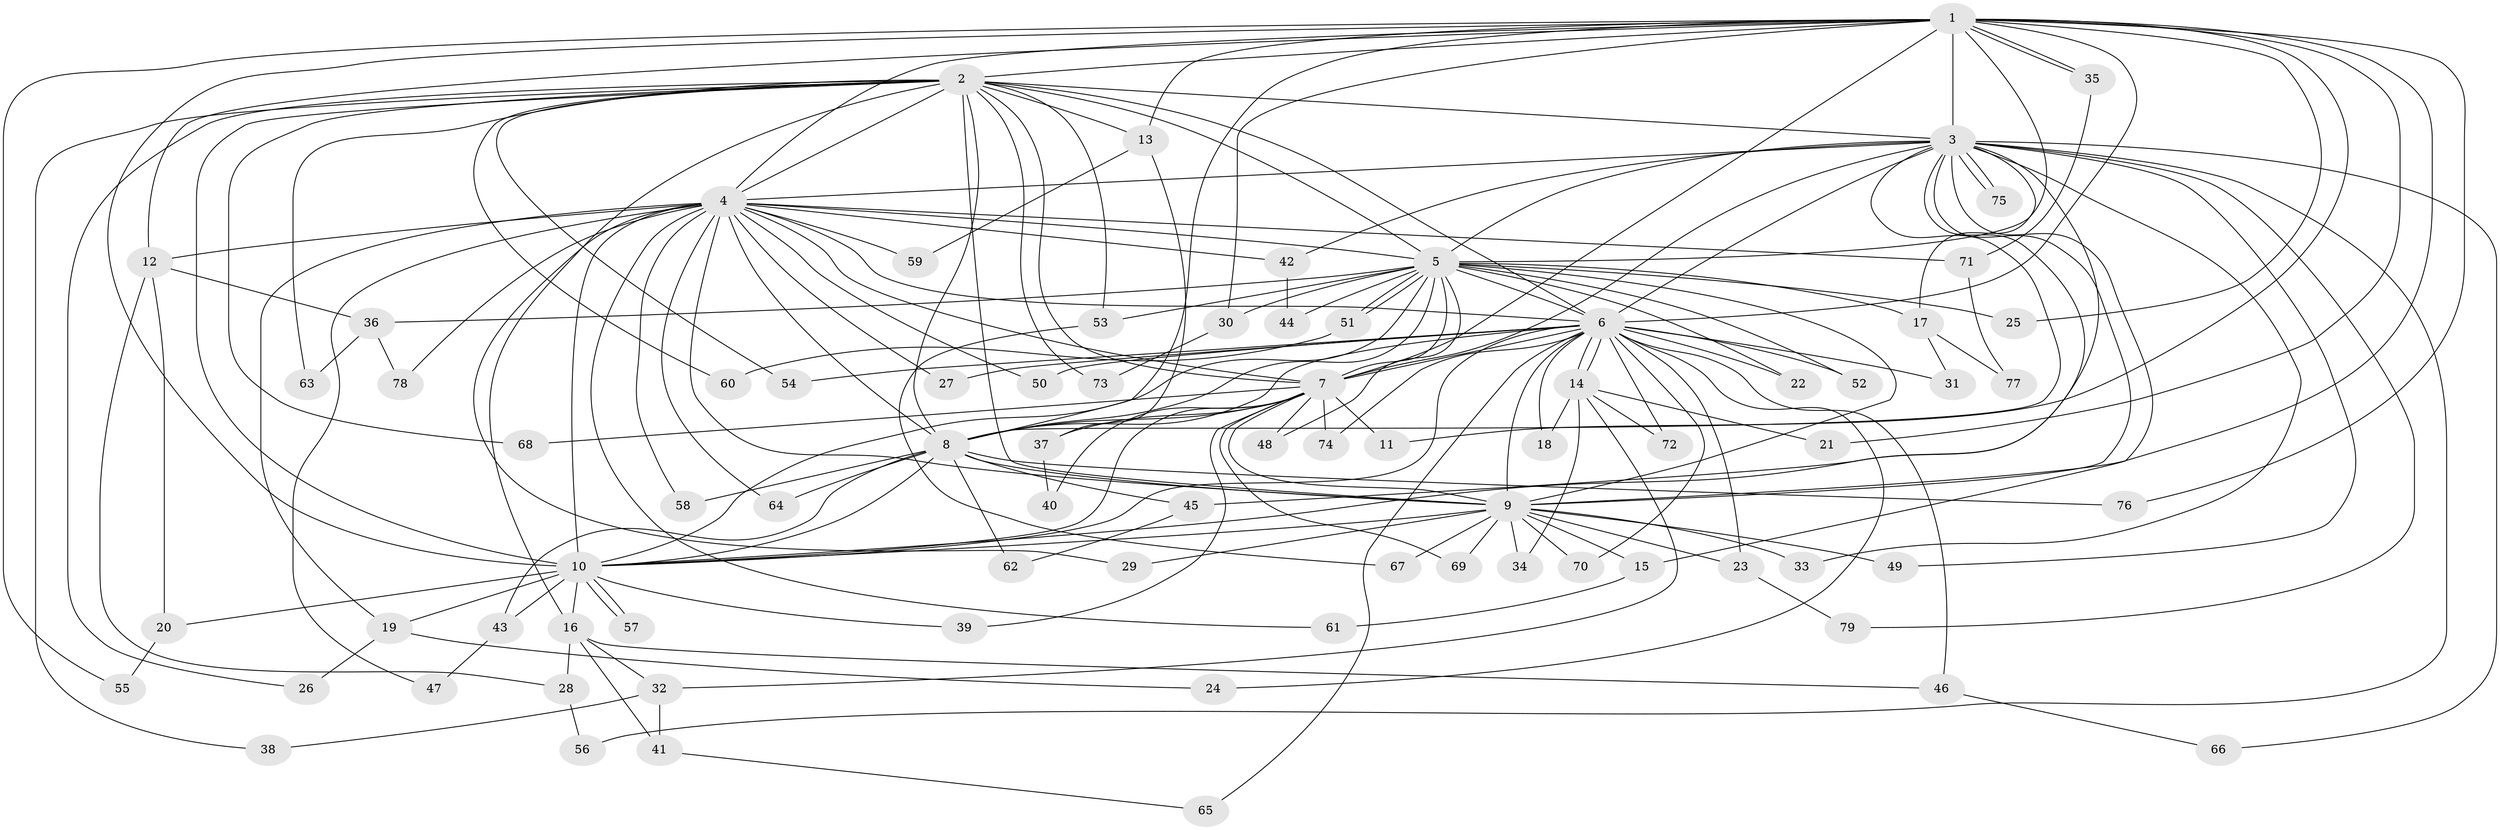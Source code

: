// Generated by graph-tools (version 1.1) at 2025/14/03/09/25 04:14:02]
// undirected, 79 vertices, 183 edges
graph export_dot {
graph [start="1"]
  node [color=gray90,style=filled];
  1;
  2;
  3;
  4;
  5;
  6;
  7;
  8;
  9;
  10;
  11;
  12;
  13;
  14;
  15;
  16;
  17;
  18;
  19;
  20;
  21;
  22;
  23;
  24;
  25;
  26;
  27;
  28;
  29;
  30;
  31;
  32;
  33;
  34;
  35;
  36;
  37;
  38;
  39;
  40;
  41;
  42;
  43;
  44;
  45;
  46;
  47;
  48;
  49;
  50;
  51;
  52;
  53;
  54;
  55;
  56;
  57;
  58;
  59;
  60;
  61;
  62;
  63;
  64;
  65;
  66;
  67;
  68;
  69;
  70;
  71;
  72;
  73;
  74;
  75;
  76;
  77;
  78;
  79;
  1 -- 2;
  1 -- 3;
  1 -- 4;
  1 -- 5;
  1 -- 6;
  1 -- 7;
  1 -- 8;
  1 -- 9;
  1 -- 10;
  1 -- 11;
  1 -- 12;
  1 -- 13;
  1 -- 21;
  1 -- 25;
  1 -- 30;
  1 -- 35;
  1 -- 35;
  1 -- 55;
  1 -- 76;
  2 -- 3;
  2 -- 4;
  2 -- 5;
  2 -- 6;
  2 -- 7;
  2 -- 8;
  2 -- 9;
  2 -- 10;
  2 -- 13;
  2 -- 16;
  2 -- 26;
  2 -- 38;
  2 -- 53;
  2 -- 54;
  2 -- 60;
  2 -- 63;
  2 -- 68;
  2 -- 73;
  3 -- 4;
  3 -- 5;
  3 -- 6;
  3 -- 7;
  3 -- 8;
  3 -- 9;
  3 -- 10;
  3 -- 15;
  3 -- 17;
  3 -- 33;
  3 -- 42;
  3 -- 45;
  3 -- 49;
  3 -- 56;
  3 -- 66;
  3 -- 75;
  3 -- 75;
  3 -- 79;
  4 -- 5;
  4 -- 6;
  4 -- 7;
  4 -- 8;
  4 -- 9;
  4 -- 10;
  4 -- 12;
  4 -- 19;
  4 -- 27;
  4 -- 29;
  4 -- 42;
  4 -- 47;
  4 -- 50;
  4 -- 58;
  4 -- 59;
  4 -- 61;
  4 -- 64;
  4 -- 71;
  4 -- 78;
  5 -- 6;
  5 -- 7;
  5 -- 8;
  5 -- 9;
  5 -- 10;
  5 -- 17;
  5 -- 22;
  5 -- 25;
  5 -- 30;
  5 -- 36;
  5 -- 44;
  5 -- 48;
  5 -- 51;
  5 -- 51;
  5 -- 52;
  5 -- 53;
  6 -- 7;
  6 -- 8;
  6 -- 9;
  6 -- 10;
  6 -- 14;
  6 -- 14;
  6 -- 18;
  6 -- 22;
  6 -- 23;
  6 -- 24;
  6 -- 27;
  6 -- 31;
  6 -- 46;
  6 -- 50;
  6 -- 52;
  6 -- 54;
  6 -- 65;
  6 -- 70;
  6 -- 72;
  6 -- 74;
  7 -- 8;
  7 -- 9;
  7 -- 10;
  7 -- 11;
  7 -- 37;
  7 -- 39;
  7 -- 40;
  7 -- 48;
  7 -- 68;
  7 -- 69;
  7 -- 74;
  8 -- 9;
  8 -- 10;
  8 -- 43;
  8 -- 45;
  8 -- 58;
  8 -- 62;
  8 -- 64;
  8 -- 76;
  9 -- 10;
  9 -- 15;
  9 -- 23;
  9 -- 29;
  9 -- 33;
  9 -- 34;
  9 -- 49;
  9 -- 67;
  9 -- 69;
  9 -- 70;
  10 -- 16;
  10 -- 19;
  10 -- 20;
  10 -- 39;
  10 -- 43;
  10 -- 57;
  10 -- 57;
  12 -- 20;
  12 -- 28;
  12 -- 36;
  13 -- 37;
  13 -- 59;
  14 -- 18;
  14 -- 21;
  14 -- 32;
  14 -- 34;
  14 -- 72;
  15 -- 61;
  16 -- 28;
  16 -- 32;
  16 -- 41;
  16 -- 46;
  17 -- 31;
  17 -- 77;
  19 -- 24;
  19 -- 26;
  20 -- 55;
  23 -- 79;
  28 -- 56;
  30 -- 73;
  32 -- 38;
  32 -- 41;
  35 -- 71;
  36 -- 63;
  36 -- 78;
  37 -- 40;
  41 -- 65;
  42 -- 44;
  43 -- 47;
  45 -- 62;
  46 -- 66;
  51 -- 60;
  53 -- 67;
  71 -- 77;
}
